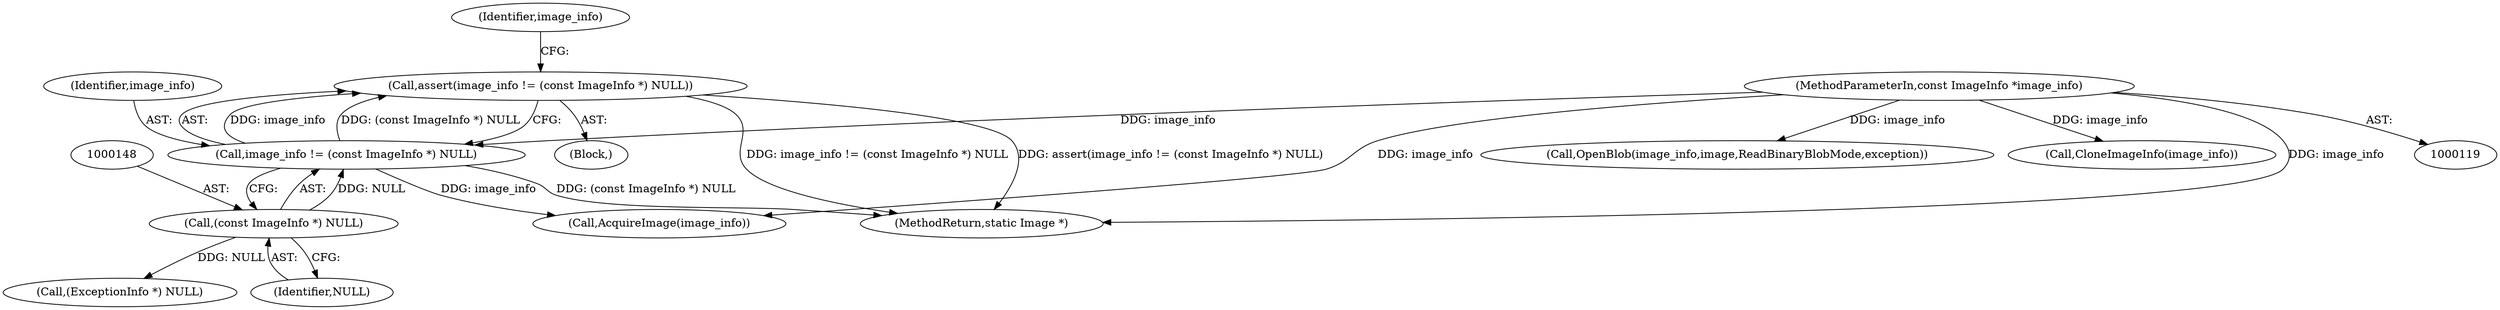 digraph "0_ImageMagick_f6e9d0d9955e85bdd7540b251cd50d598dacc5e6_7@API" {
"1000144" [label="(Call,assert(image_info != (const ImageInfo *) NULL))"];
"1000145" [label="(Call,image_info != (const ImageInfo *) NULL)"];
"1000120" [label="(MethodParameterIn,const ImageInfo *image_info)"];
"1000147" [label="(Call,(const ImageInfo *) NULL)"];
"1000145" [label="(Call,image_info != (const ImageInfo *) NULL)"];
"1000189" [label="(Call,OpenBlob(image_info,image,ReadBinaryBlobMode,exception))"];
"1000120" [label="(MethodParameterIn,const ImageInfo *image_info)"];
"1000460" [label="(Call,CloneImageInfo(image_info))"];
"1000153" [label="(Identifier,image_info)"];
"1000147" [label="(Call,(const ImageInfo *) NULL)"];
"1000146" [label="(Identifier,image_info)"];
"1001446" [label="(MethodReturn,static Image *)"];
"1000185" [label="(Call,AcquireImage(image_info))"];
"1000144" [label="(Call,assert(image_info != (const ImageInfo *) NULL))"];
"1000174" [label="(Call,(ExceptionInfo *) NULL)"];
"1000122" [label="(Block,)"];
"1000149" [label="(Identifier,NULL)"];
"1000144" -> "1000122"  [label="AST: "];
"1000144" -> "1000145"  [label="CFG: "];
"1000145" -> "1000144"  [label="AST: "];
"1000153" -> "1000144"  [label="CFG: "];
"1000144" -> "1001446"  [label="DDG: assert(image_info != (const ImageInfo *) NULL)"];
"1000144" -> "1001446"  [label="DDG: image_info != (const ImageInfo *) NULL"];
"1000145" -> "1000144"  [label="DDG: image_info"];
"1000145" -> "1000144"  [label="DDG: (const ImageInfo *) NULL"];
"1000145" -> "1000147"  [label="CFG: "];
"1000146" -> "1000145"  [label="AST: "];
"1000147" -> "1000145"  [label="AST: "];
"1000145" -> "1001446"  [label="DDG: (const ImageInfo *) NULL"];
"1000120" -> "1000145"  [label="DDG: image_info"];
"1000147" -> "1000145"  [label="DDG: NULL"];
"1000145" -> "1000185"  [label="DDG: image_info"];
"1000120" -> "1000119"  [label="AST: "];
"1000120" -> "1001446"  [label="DDG: image_info"];
"1000120" -> "1000185"  [label="DDG: image_info"];
"1000120" -> "1000189"  [label="DDG: image_info"];
"1000120" -> "1000460"  [label="DDG: image_info"];
"1000147" -> "1000149"  [label="CFG: "];
"1000148" -> "1000147"  [label="AST: "];
"1000149" -> "1000147"  [label="AST: "];
"1000147" -> "1000174"  [label="DDG: NULL"];
}
